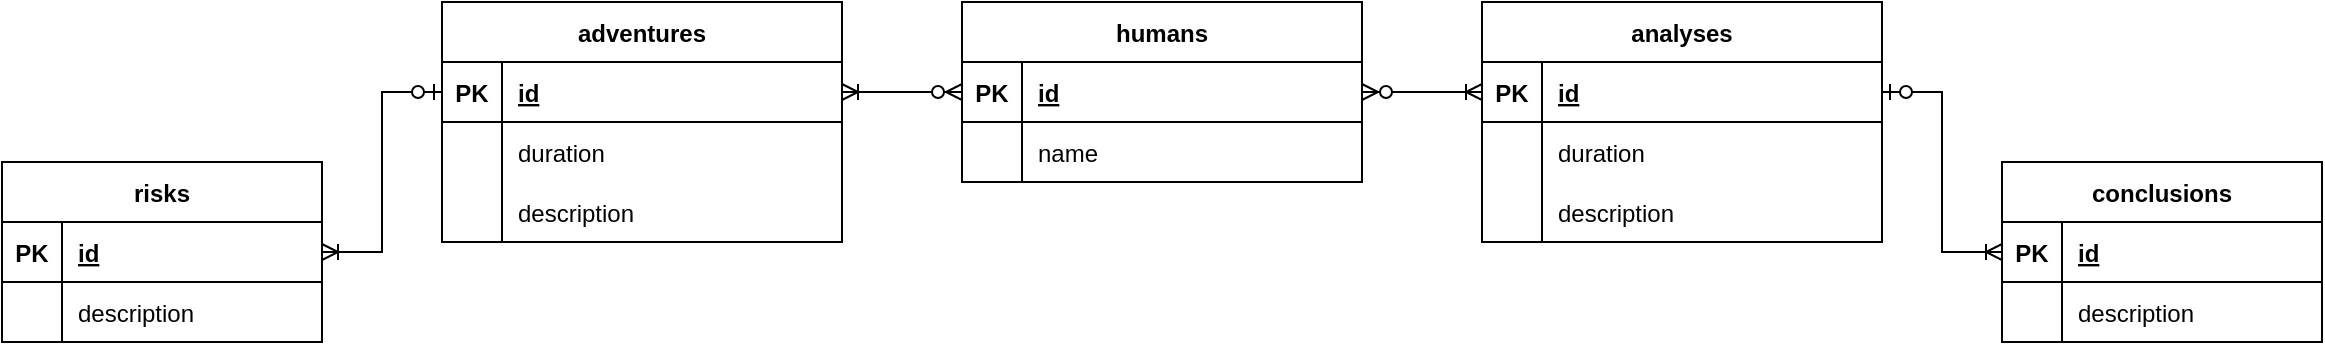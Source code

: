 <mxfile version="20.8.23" type="device"><diagram id="R2lEEEUBdFMjLlhIrx00" name="Page-1"><mxGraphModel dx="1135" dy="503" grid="1" gridSize="10" guides="1" tooltips="1" connect="1" arrows="1" fold="1" page="1" pageScale="1" pageWidth="850" pageHeight="1100" math="0" shadow="0" extFonts="Permanent Marker^https://fonts.googleapis.com/css?family=Permanent+Marker"><root><mxCell id="0"/><mxCell id="1" parent="0"/><mxCell id="tZwuDDLvrRKOLx_UNDYY-338" value="adventures" style="shape=table;startSize=30;container=1;collapsible=1;childLayout=tableLayout;fixedRows=1;rowLines=0;fontStyle=1;align=center;resizeLast=1;" vertex="1" parent="1"><mxGeometry x="220" y="55" width="200" height="120" as="geometry"/></mxCell><mxCell id="tZwuDDLvrRKOLx_UNDYY-339" value="" style="shape=partialRectangle;collapsible=0;dropTarget=0;pointerEvents=0;fillColor=none;points=[[0,0.5],[1,0.5]];portConstraint=eastwest;top=0;left=0;right=0;bottom=1;" vertex="1" parent="tZwuDDLvrRKOLx_UNDYY-338"><mxGeometry y="30" width="200" height="30" as="geometry"/></mxCell><mxCell id="tZwuDDLvrRKOLx_UNDYY-340" value="PK" style="shape=partialRectangle;overflow=hidden;connectable=0;fillColor=none;top=0;left=0;bottom=0;right=0;fontStyle=1;" vertex="1" parent="tZwuDDLvrRKOLx_UNDYY-339"><mxGeometry width="30" height="30" as="geometry"><mxRectangle width="30" height="30" as="alternateBounds"/></mxGeometry></mxCell><mxCell id="tZwuDDLvrRKOLx_UNDYY-341" value="id" style="shape=partialRectangle;overflow=hidden;connectable=0;fillColor=none;top=0;left=0;bottom=0;right=0;align=left;spacingLeft=6;fontStyle=5;" vertex="1" parent="tZwuDDLvrRKOLx_UNDYY-339"><mxGeometry x="30" width="170" height="30" as="geometry"><mxRectangle width="170" height="30" as="alternateBounds"/></mxGeometry></mxCell><mxCell id="tZwuDDLvrRKOLx_UNDYY-342" value="" style="shape=partialRectangle;collapsible=0;dropTarget=0;pointerEvents=0;fillColor=none;points=[[0,0.5],[1,0.5]];portConstraint=eastwest;top=0;left=0;right=0;bottom=0;" vertex="1" parent="tZwuDDLvrRKOLx_UNDYY-338"><mxGeometry y="60" width="200" height="30" as="geometry"/></mxCell><mxCell id="tZwuDDLvrRKOLx_UNDYY-343" value="" style="shape=partialRectangle;overflow=hidden;connectable=0;fillColor=none;top=0;left=0;bottom=0;right=0;" vertex="1" parent="tZwuDDLvrRKOLx_UNDYY-342"><mxGeometry width="30" height="30" as="geometry"><mxRectangle width="30" height="30" as="alternateBounds"/></mxGeometry></mxCell><mxCell id="tZwuDDLvrRKOLx_UNDYY-344" value="duration" style="shape=partialRectangle;overflow=hidden;connectable=0;fillColor=none;top=0;left=0;bottom=0;right=0;align=left;spacingLeft=6;" vertex="1" parent="tZwuDDLvrRKOLx_UNDYY-342"><mxGeometry x="30" width="170" height="30" as="geometry"><mxRectangle width="170" height="30" as="alternateBounds"/></mxGeometry></mxCell><mxCell id="tZwuDDLvrRKOLx_UNDYY-345" value="" style="shape=tableRow;horizontal=0;startSize=0;swimlaneHead=0;swimlaneBody=0;fillColor=none;collapsible=0;dropTarget=0;points=[[0,0.5],[1,0.5]];portConstraint=eastwest;top=0;left=0;right=0;bottom=0;" vertex="1" parent="tZwuDDLvrRKOLx_UNDYY-338"><mxGeometry y="90" width="200" height="30" as="geometry"/></mxCell><mxCell id="tZwuDDLvrRKOLx_UNDYY-346" value="" style="shape=partialRectangle;connectable=0;fillColor=none;top=0;left=0;bottom=0;right=0;fontStyle=0;overflow=hidden;" vertex="1" parent="tZwuDDLvrRKOLx_UNDYY-345"><mxGeometry width="30" height="30" as="geometry"><mxRectangle width="30" height="30" as="alternateBounds"/></mxGeometry></mxCell><mxCell id="tZwuDDLvrRKOLx_UNDYY-347" value="description" style="shape=partialRectangle;connectable=0;fillColor=none;top=0;left=0;bottom=0;right=0;align=left;spacingLeft=6;fontStyle=0;overflow=hidden;" vertex="1" parent="tZwuDDLvrRKOLx_UNDYY-345"><mxGeometry x="30" width="170" height="30" as="geometry"><mxRectangle width="170" height="30" as="alternateBounds"/></mxGeometry></mxCell><mxCell id="tZwuDDLvrRKOLx_UNDYY-348" value="risks" style="shape=table;startSize=30;container=1;collapsible=1;childLayout=tableLayout;fixedRows=1;rowLines=0;fontStyle=1;align=center;resizeLast=1;" vertex="1" parent="1"><mxGeometry y="135" width="160" height="90" as="geometry"/></mxCell><mxCell id="tZwuDDLvrRKOLx_UNDYY-349" value="" style="shape=partialRectangle;collapsible=0;dropTarget=0;pointerEvents=0;fillColor=none;points=[[0,0.5],[1,0.5]];portConstraint=eastwest;top=0;left=0;right=0;bottom=1;" vertex="1" parent="tZwuDDLvrRKOLx_UNDYY-348"><mxGeometry y="30" width="160" height="30" as="geometry"/></mxCell><mxCell id="tZwuDDLvrRKOLx_UNDYY-350" value="PK" style="shape=partialRectangle;overflow=hidden;connectable=0;fillColor=none;top=0;left=0;bottom=0;right=0;fontStyle=1;" vertex="1" parent="tZwuDDLvrRKOLx_UNDYY-349"><mxGeometry width="30" height="30" as="geometry"><mxRectangle width="30" height="30" as="alternateBounds"/></mxGeometry></mxCell><mxCell id="tZwuDDLvrRKOLx_UNDYY-351" value="id" style="shape=partialRectangle;overflow=hidden;connectable=0;fillColor=none;top=0;left=0;bottom=0;right=0;align=left;spacingLeft=6;fontStyle=5;" vertex="1" parent="tZwuDDLvrRKOLx_UNDYY-349"><mxGeometry x="30" width="130" height="30" as="geometry"><mxRectangle width="130" height="30" as="alternateBounds"/></mxGeometry></mxCell><mxCell id="tZwuDDLvrRKOLx_UNDYY-352" value="" style="shape=tableRow;horizontal=0;startSize=0;swimlaneHead=0;swimlaneBody=0;fillColor=none;collapsible=0;dropTarget=0;points=[[0,0.5],[1,0.5]];portConstraint=eastwest;top=0;left=0;right=0;bottom=0;" vertex="1" parent="tZwuDDLvrRKOLx_UNDYY-348"><mxGeometry y="60" width="160" height="30" as="geometry"/></mxCell><mxCell id="tZwuDDLvrRKOLx_UNDYY-353" value="" style="shape=partialRectangle;connectable=0;fillColor=none;top=0;left=0;bottom=0;right=0;fontStyle=0;overflow=hidden;" vertex="1" parent="tZwuDDLvrRKOLx_UNDYY-352"><mxGeometry width="30" height="30" as="geometry"><mxRectangle width="30" height="30" as="alternateBounds"/></mxGeometry></mxCell><mxCell id="tZwuDDLvrRKOLx_UNDYY-354" value="description" style="shape=partialRectangle;connectable=0;fillColor=none;top=0;left=0;bottom=0;right=0;align=left;spacingLeft=6;fontStyle=0;overflow=hidden;" vertex="1" parent="tZwuDDLvrRKOLx_UNDYY-352"><mxGeometry x="30" width="130" height="30" as="geometry"><mxRectangle width="130" height="30" as="alternateBounds"/></mxGeometry></mxCell><mxCell id="tZwuDDLvrRKOLx_UNDYY-356" value="humans" style="shape=table;startSize=30;container=1;collapsible=1;childLayout=tableLayout;fixedRows=1;rowLines=0;fontStyle=1;align=center;resizeLast=1;" vertex="1" parent="1"><mxGeometry x="480" y="55" width="200" height="90" as="geometry"/></mxCell><mxCell id="tZwuDDLvrRKOLx_UNDYY-357" value="" style="shape=partialRectangle;collapsible=0;dropTarget=0;pointerEvents=0;fillColor=none;points=[[0,0.5],[1,0.5]];portConstraint=eastwest;top=0;left=0;right=0;bottom=1;" vertex="1" parent="tZwuDDLvrRKOLx_UNDYY-356"><mxGeometry y="30" width="200" height="30" as="geometry"/></mxCell><mxCell id="tZwuDDLvrRKOLx_UNDYY-358" value="PK" style="shape=partialRectangle;overflow=hidden;connectable=0;fillColor=none;top=0;left=0;bottom=0;right=0;fontStyle=1;" vertex="1" parent="tZwuDDLvrRKOLx_UNDYY-357"><mxGeometry width="30" height="30" as="geometry"><mxRectangle width="30" height="30" as="alternateBounds"/></mxGeometry></mxCell><mxCell id="tZwuDDLvrRKOLx_UNDYY-359" value="id" style="shape=partialRectangle;overflow=hidden;connectable=0;fillColor=none;top=0;left=0;bottom=0;right=0;align=left;spacingLeft=6;fontStyle=5;" vertex="1" parent="tZwuDDLvrRKOLx_UNDYY-357"><mxGeometry x="30" width="170" height="30" as="geometry"><mxRectangle width="170" height="30" as="alternateBounds"/></mxGeometry></mxCell><mxCell id="tZwuDDLvrRKOLx_UNDYY-360" value="" style="shape=partialRectangle;collapsible=0;dropTarget=0;pointerEvents=0;fillColor=none;points=[[0,0.5],[1,0.5]];portConstraint=eastwest;top=0;left=0;right=0;bottom=0;" vertex="1" parent="tZwuDDLvrRKOLx_UNDYY-356"><mxGeometry y="60" width="200" height="30" as="geometry"/></mxCell><mxCell id="tZwuDDLvrRKOLx_UNDYY-361" value="" style="shape=partialRectangle;overflow=hidden;connectable=0;fillColor=none;top=0;left=0;bottom=0;right=0;" vertex="1" parent="tZwuDDLvrRKOLx_UNDYY-360"><mxGeometry width="30" height="30" as="geometry"><mxRectangle width="30" height="30" as="alternateBounds"/></mxGeometry></mxCell><mxCell id="tZwuDDLvrRKOLx_UNDYY-362" value="name" style="shape=partialRectangle;overflow=hidden;connectable=0;fillColor=none;top=0;left=0;bottom=0;right=0;align=left;spacingLeft=6;" vertex="1" parent="tZwuDDLvrRKOLx_UNDYY-360"><mxGeometry x="30" width="170" height="30" as="geometry"><mxRectangle width="170" height="30" as="alternateBounds"/></mxGeometry></mxCell><mxCell id="tZwuDDLvrRKOLx_UNDYY-367" value="analyses" style="shape=table;startSize=30;container=1;collapsible=1;childLayout=tableLayout;fixedRows=1;rowLines=0;fontStyle=1;align=center;resizeLast=1;" vertex="1" parent="1"><mxGeometry x="740" y="55" width="200" height="120" as="geometry"/></mxCell><mxCell id="tZwuDDLvrRKOLx_UNDYY-368" value="" style="shape=partialRectangle;collapsible=0;dropTarget=0;pointerEvents=0;fillColor=none;points=[[0,0.5],[1,0.5]];portConstraint=eastwest;top=0;left=0;right=0;bottom=1;" vertex="1" parent="tZwuDDLvrRKOLx_UNDYY-367"><mxGeometry y="30" width="200" height="30" as="geometry"/></mxCell><mxCell id="tZwuDDLvrRKOLx_UNDYY-369" value="PK" style="shape=partialRectangle;overflow=hidden;connectable=0;fillColor=none;top=0;left=0;bottom=0;right=0;fontStyle=1;" vertex="1" parent="tZwuDDLvrRKOLx_UNDYY-368"><mxGeometry width="30" height="30" as="geometry"><mxRectangle width="30" height="30" as="alternateBounds"/></mxGeometry></mxCell><mxCell id="tZwuDDLvrRKOLx_UNDYY-370" value="id" style="shape=partialRectangle;overflow=hidden;connectable=0;fillColor=none;top=0;left=0;bottom=0;right=0;align=left;spacingLeft=6;fontStyle=5;" vertex="1" parent="tZwuDDLvrRKOLx_UNDYY-368"><mxGeometry x="30" width="170" height="30" as="geometry"><mxRectangle width="170" height="30" as="alternateBounds"/></mxGeometry></mxCell><mxCell id="tZwuDDLvrRKOLx_UNDYY-371" value="" style="shape=partialRectangle;collapsible=0;dropTarget=0;pointerEvents=0;fillColor=none;points=[[0,0.5],[1,0.5]];portConstraint=eastwest;top=0;left=0;right=0;bottom=0;" vertex="1" parent="tZwuDDLvrRKOLx_UNDYY-367"><mxGeometry y="60" width="200" height="30" as="geometry"/></mxCell><mxCell id="tZwuDDLvrRKOLx_UNDYY-372" value="" style="shape=partialRectangle;overflow=hidden;connectable=0;fillColor=none;top=0;left=0;bottom=0;right=0;" vertex="1" parent="tZwuDDLvrRKOLx_UNDYY-371"><mxGeometry width="30" height="30" as="geometry"><mxRectangle width="30" height="30" as="alternateBounds"/></mxGeometry></mxCell><mxCell id="tZwuDDLvrRKOLx_UNDYY-373" value="duration" style="shape=partialRectangle;overflow=hidden;connectable=0;fillColor=none;top=0;left=0;bottom=0;right=0;align=left;spacingLeft=6;" vertex="1" parent="tZwuDDLvrRKOLx_UNDYY-371"><mxGeometry x="30" width="170" height="30" as="geometry"><mxRectangle width="170" height="30" as="alternateBounds"/></mxGeometry></mxCell><mxCell id="tZwuDDLvrRKOLx_UNDYY-374" value="" style="shape=tableRow;horizontal=0;startSize=0;swimlaneHead=0;swimlaneBody=0;fillColor=none;collapsible=0;dropTarget=0;points=[[0,0.5],[1,0.5]];portConstraint=eastwest;top=0;left=0;right=0;bottom=0;" vertex="1" parent="tZwuDDLvrRKOLx_UNDYY-367"><mxGeometry y="90" width="200" height="30" as="geometry"/></mxCell><mxCell id="tZwuDDLvrRKOLx_UNDYY-375" value="" style="shape=partialRectangle;connectable=0;fillColor=none;top=0;left=0;bottom=0;right=0;fontStyle=0;overflow=hidden;" vertex="1" parent="tZwuDDLvrRKOLx_UNDYY-374"><mxGeometry width="30" height="30" as="geometry"><mxRectangle width="30" height="30" as="alternateBounds"/></mxGeometry></mxCell><mxCell id="tZwuDDLvrRKOLx_UNDYY-376" value="description" style="shape=partialRectangle;connectable=0;fillColor=none;top=0;left=0;bottom=0;right=0;align=left;spacingLeft=6;fontStyle=0;overflow=hidden;" vertex="1" parent="tZwuDDLvrRKOLx_UNDYY-374"><mxGeometry x="30" width="170" height="30" as="geometry"><mxRectangle width="170" height="30" as="alternateBounds"/></mxGeometry></mxCell><mxCell id="tZwuDDLvrRKOLx_UNDYY-377" value="conclusions" style="shape=table;startSize=30;container=1;collapsible=1;childLayout=tableLayout;fixedRows=1;rowLines=0;fontStyle=1;align=center;resizeLast=1;" vertex="1" parent="1"><mxGeometry x="1000" y="135" width="160" height="90" as="geometry"/></mxCell><mxCell id="tZwuDDLvrRKOLx_UNDYY-378" value="" style="shape=partialRectangle;collapsible=0;dropTarget=0;pointerEvents=0;fillColor=none;points=[[0,0.5],[1,0.5]];portConstraint=eastwest;top=0;left=0;right=0;bottom=1;" vertex="1" parent="tZwuDDLvrRKOLx_UNDYY-377"><mxGeometry y="30" width="160" height="30" as="geometry"/></mxCell><mxCell id="tZwuDDLvrRKOLx_UNDYY-379" value="PK" style="shape=partialRectangle;overflow=hidden;connectable=0;fillColor=none;top=0;left=0;bottom=0;right=0;fontStyle=1;" vertex="1" parent="tZwuDDLvrRKOLx_UNDYY-378"><mxGeometry width="30" height="30" as="geometry"><mxRectangle width="30" height="30" as="alternateBounds"/></mxGeometry></mxCell><mxCell id="tZwuDDLvrRKOLx_UNDYY-380" value="id" style="shape=partialRectangle;overflow=hidden;connectable=0;fillColor=none;top=0;left=0;bottom=0;right=0;align=left;spacingLeft=6;fontStyle=5;" vertex="1" parent="tZwuDDLvrRKOLx_UNDYY-378"><mxGeometry x="30" width="130" height="30" as="geometry"><mxRectangle width="130" height="30" as="alternateBounds"/></mxGeometry></mxCell><mxCell id="tZwuDDLvrRKOLx_UNDYY-381" value="" style="shape=tableRow;horizontal=0;startSize=0;swimlaneHead=0;swimlaneBody=0;fillColor=none;collapsible=0;dropTarget=0;points=[[0,0.5],[1,0.5]];portConstraint=eastwest;top=0;left=0;right=0;bottom=0;" vertex="1" parent="tZwuDDLvrRKOLx_UNDYY-377"><mxGeometry y="60" width="160" height="30" as="geometry"/></mxCell><mxCell id="tZwuDDLvrRKOLx_UNDYY-382" value="" style="shape=partialRectangle;connectable=0;fillColor=none;top=0;left=0;bottom=0;right=0;fontStyle=0;overflow=hidden;" vertex="1" parent="tZwuDDLvrRKOLx_UNDYY-381"><mxGeometry width="30" height="30" as="geometry"><mxRectangle width="30" height="30" as="alternateBounds"/></mxGeometry></mxCell><mxCell id="tZwuDDLvrRKOLx_UNDYY-383" value="description" style="shape=partialRectangle;connectable=0;fillColor=none;top=0;left=0;bottom=0;right=0;align=left;spacingLeft=6;fontStyle=0;overflow=hidden;" vertex="1" parent="tZwuDDLvrRKOLx_UNDYY-381"><mxGeometry x="30" width="130" height="30" as="geometry"><mxRectangle width="130" height="30" as="alternateBounds"/></mxGeometry></mxCell><mxCell id="tZwuDDLvrRKOLx_UNDYY-390" value="" style="edgeStyle=entityRelationEdgeStyle;fontSize=12;html=1;endArrow=ERoneToMany;startArrow=ERzeroToOne;rounded=0;entryX=0;entryY=0.5;entryDx=0;entryDy=0;exitX=1;exitY=0.5;exitDx=0;exitDy=0;" edge="1" parent="1" source="tZwuDDLvrRKOLx_UNDYY-368" target="tZwuDDLvrRKOLx_UNDYY-378"><mxGeometry width="100" height="100" relative="1" as="geometry"><mxPoint x="1250" y="320" as="sourcePoint"/><mxPoint x="1350" y="220" as="targetPoint"/></mxGeometry></mxCell><mxCell id="tZwuDDLvrRKOLx_UNDYY-391" value="" style="edgeStyle=entityRelationEdgeStyle;fontSize=12;html=1;endArrow=ERoneToMany;startArrow=ERzeroToOne;rounded=0;entryX=1;entryY=0.5;entryDx=0;entryDy=0;exitX=0;exitY=0.5;exitDx=0;exitDy=0;" edge="1" parent="1" source="tZwuDDLvrRKOLx_UNDYY-339" target="tZwuDDLvrRKOLx_UNDYY-349"><mxGeometry width="100" height="100" relative="1" as="geometry"><mxPoint x="110" y="350" as="sourcePoint"/><mxPoint x="210" y="250" as="targetPoint"/></mxGeometry></mxCell><mxCell id="tZwuDDLvrRKOLx_UNDYY-392" value="" style="edgeStyle=entityRelationEdgeStyle;fontSize=12;html=1;endArrow=ERoneToMany;startArrow=ERzeroToMany;rounded=0;entryX=1;entryY=0.5;entryDx=0;entryDy=0;exitX=0;exitY=0.5;exitDx=0;exitDy=0;" edge="1" parent="1" source="tZwuDDLvrRKOLx_UNDYY-357" target="tZwuDDLvrRKOLx_UNDYY-339"><mxGeometry width="100" height="100" relative="1" as="geometry"><mxPoint x="400" y="300" as="sourcePoint"/><mxPoint x="500" y="200" as="targetPoint"/></mxGeometry></mxCell><mxCell id="tZwuDDLvrRKOLx_UNDYY-393" value="" style="edgeStyle=entityRelationEdgeStyle;fontSize=12;html=1;endArrow=ERoneToMany;startArrow=ERzeroToMany;rounded=0;entryX=0;entryY=0.5;entryDx=0;entryDy=0;exitX=1;exitY=0.5;exitDx=0;exitDy=0;" edge="1" parent="1" source="tZwuDDLvrRKOLx_UNDYY-357" target="tZwuDDLvrRKOLx_UNDYY-368"><mxGeometry width="100" height="100" relative="1" as="geometry"><mxPoint x="710" y="240" as="sourcePoint"/><mxPoint x="810" y="140" as="targetPoint"/></mxGeometry></mxCell></root></mxGraphModel></diagram></mxfile>